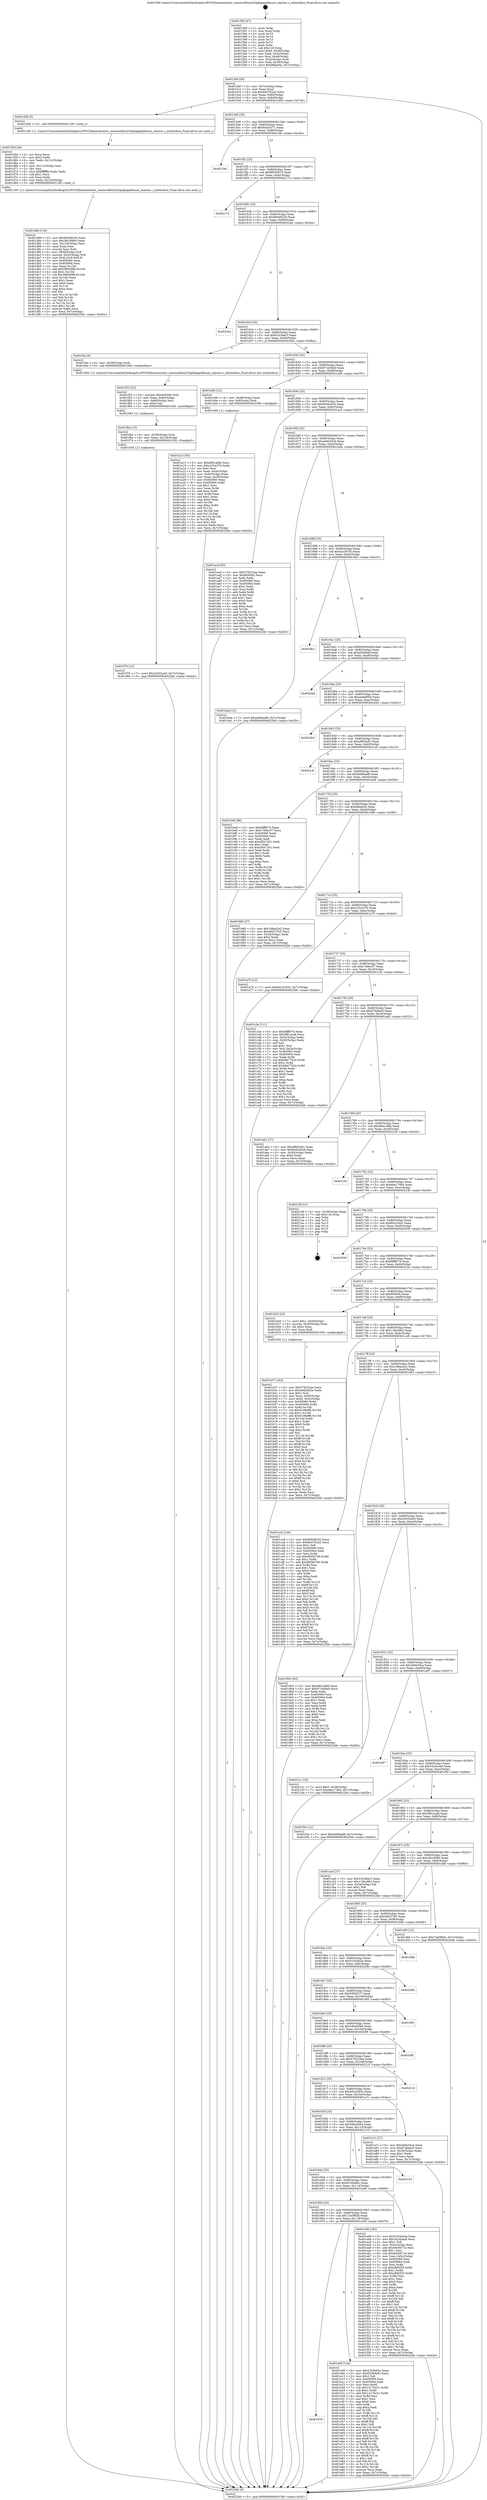 digraph "0x401590" {
  label = "0x401590 (/mnt/c/Users/mathe/Desktop/tcc/POCII/binaries/extr_reactosdllwin32iphlpapiifenum_reactos.c_isInterface_Final-ollvm.out::main(0))"
  labelloc = "t"
  node[shape=record]

  Entry [label="",width=0.3,height=0.3,shape=circle,fillcolor=black,style=filled]
  "0x4015bf" [label="{
     0x4015bf [26]\l
     | [instrs]\l
     &nbsp;&nbsp;0x4015bf \<+3\>: mov -0x7c(%rbp),%eax\l
     &nbsp;&nbsp;0x4015c2 \<+2\>: mov %eax,%ecx\l
     &nbsp;&nbsp;0x4015c4 \<+6\>: sub $0x844762a2,%ecx\l
     &nbsp;&nbsp;0x4015ca \<+3\>: mov %eax,-0x80(%rbp)\l
     &nbsp;&nbsp;0x4015cd \<+6\>: mov %ecx,-0x84(%rbp)\l
     &nbsp;&nbsp;0x4015d3 \<+6\>: je 0000000000401d58 \<main+0x7c8\>\l
  }"]
  "0x401d58" [label="{
     0x401d58 [5]\l
     | [instrs]\l
     &nbsp;&nbsp;0x401d58 \<+5\>: call 0000000000401160 \<next_i\>\l
     | [calls]\l
     &nbsp;&nbsp;0x401160 \{1\} (/mnt/c/Users/mathe/Desktop/tcc/POCII/binaries/extr_reactosdllwin32iphlpapiifenum_reactos.c_isInterface_Final-ollvm.out::next_i)\l
  }"]
  "0x4015d9" [label="{
     0x4015d9 [25]\l
     | [instrs]\l
     &nbsp;&nbsp;0x4015d9 \<+5\>: jmp 00000000004015de \<main+0x4e\>\l
     &nbsp;&nbsp;0x4015de \<+3\>: mov -0x80(%rbp),%eax\l
     &nbsp;&nbsp;0x4015e1 \<+5\>: sub $0x84a53c71,%eax\l
     &nbsp;&nbsp;0x4015e6 \<+6\>: mov %eax,-0x88(%rbp)\l
     &nbsp;&nbsp;0x4015ec \<+6\>: je 00000000004021bb \<main+0xc2b\>\l
  }"]
  Exit [label="",width=0.3,height=0.3,shape=circle,fillcolor=black,style=filled,peripheries=2]
  "0x4021bb" [label="{
     0x4021bb\l
  }", style=dashed]
  "0x4015f2" [label="{
     0x4015f2 [25]\l
     | [instrs]\l
     &nbsp;&nbsp;0x4015f2 \<+5\>: jmp 00000000004015f7 \<main+0x67\>\l
     &nbsp;&nbsp;0x4015f7 \<+3\>: mov -0x80(%rbp),%eax\l
     &nbsp;&nbsp;0x4015fa \<+5\>: sub $0x8f535915,%eax\l
     &nbsp;&nbsp;0x4015ff \<+6\>: mov %eax,-0x8c(%rbp)\l
     &nbsp;&nbsp;0x401605 \<+6\>: je 0000000000402174 \<main+0xbe4\>\l
  }"]
  "0x401f79" [label="{
     0x401f79 [12]\l
     | [instrs]\l
     &nbsp;&nbsp;0x401f79 \<+7\>: movl $0x22025a45,-0x7c(%rbp)\l
     &nbsp;&nbsp;0x401f80 \<+5\>: jmp 00000000004022bb \<main+0xd2b\>\l
  }"]
  "0x402174" [label="{
     0x402174\l
  }", style=dashed]
  "0x40160b" [label="{
     0x40160b [25]\l
     | [instrs]\l
     &nbsp;&nbsp;0x40160b \<+5\>: jmp 0000000000401610 \<main+0x80\>\l
     &nbsp;&nbsp;0x401610 \<+3\>: mov -0x80(%rbp),%eax\l
     &nbsp;&nbsp;0x401613 \<+5\>: sub $0x900d9320,%eax\l
     &nbsp;&nbsp;0x401618 \<+6\>: mov %eax,-0x90(%rbp)\l
     &nbsp;&nbsp;0x40161e \<+6\>: je 000000000040224a \<main+0xcba\>\l
  }"]
  "0x401f6a" [label="{
     0x401f6a [15]\l
     | [instrs]\l
     &nbsp;&nbsp;0x401f6a \<+4\>: mov -0x58(%rbp),%rdi\l
     &nbsp;&nbsp;0x401f6e \<+6\>: mov %eax,-0x124(%rbp)\l
     &nbsp;&nbsp;0x401f74 \<+5\>: call 0000000000401030 \<free@plt\>\l
     | [calls]\l
     &nbsp;&nbsp;0x401030 \{1\} (unknown)\l
  }"]
  "0x40224a" [label="{
     0x40224a\l
  }", style=dashed]
  "0x401624" [label="{
     0x401624 [25]\l
     | [instrs]\l
     &nbsp;&nbsp;0x401624 \<+5\>: jmp 0000000000401629 \<main+0x99\>\l
     &nbsp;&nbsp;0x401629 \<+3\>: mov -0x80(%rbp),%eax\l
     &nbsp;&nbsp;0x40162c \<+5\>: sub $0x91b38ac3,%eax\l
     &nbsp;&nbsp;0x401631 \<+6\>: mov %eax,-0x94(%rbp)\l
     &nbsp;&nbsp;0x401637 \<+6\>: je 0000000000401f4a \<main+0x9ba\>\l
  }"]
  "0x401f53" [label="{
     0x401f53 [23]\l
     | [instrs]\l
     &nbsp;&nbsp;0x401f53 \<+10\>: movabs $0x4030d6,%rdi\l
     &nbsp;&nbsp;0x401f5d \<+3\>: mov %eax,-0x60(%rbp)\l
     &nbsp;&nbsp;0x401f60 \<+3\>: mov -0x60(%rbp),%esi\l
     &nbsp;&nbsp;0x401f63 \<+2\>: mov $0x0,%al\l
     &nbsp;&nbsp;0x401f65 \<+5\>: call 0000000000401040 \<printf@plt\>\l
     | [calls]\l
     &nbsp;&nbsp;0x401040 \{1\} (unknown)\l
  }"]
  "0x401f4a" [label="{
     0x401f4a [9]\l
     | [instrs]\l
     &nbsp;&nbsp;0x401f4a \<+4\>: mov -0x58(%rbp),%rdi\l
     &nbsp;&nbsp;0x401f4e \<+5\>: call 0000000000401560 \<isInterface\>\l
     | [calls]\l
     &nbsp;&nbsp;0x401560 \{1\} (/mnt/c/Users/mathe/Desktop/tcc/POCII/binaries/extr_reactosdllwin32iphlpapiifenum_reactos.c_isInterface_Final-ollvm.out::isInterface)\l
  }"]
  "0x40163d" [label="{
     0x40163d [25]\l
     | [instrs]\l
     &nbsp;&nbsp;0x40163d \<+5\>: jmp 0000000000401642 \<main+0xb2\>\l
     &nbsp;&nbsp;0x401642 \<+3\>: mov -0x80(%rbp),%eax\l
     &nbsp;&nbsp;0x401645 \<+5\>: sub $0x971b09a0,%eax\l
     &nbsp;&nbsp;0x40164a \<+6\>: mov %eax,-0x98(%rbp)\l
     &nbsp;&nbsp;0x401650 \<+6\>: je 0000000000401a06 \<main+0x476\>\l
  }"]
  "0x401976" [label="{
     0x401976\l
  }", style=dashed]
  "0x401a06" [label="{
     0x401a06 [13]\l
     | [instrs]\l
     &nbsp;&nbsp;0x401a06 \<+4\>: mov -0x48(%rbp),%rax\l
     &nbsp;&nbsp;0x401a0a \<+4\>: mov 0x8(%rax),%rdi\l
     &nbsp;&nbsp;0x401a0e \<+5\>: call 0000000000401060 \<atoi@plt\>\l
     | [calls]\l
     &nbsp;&nbsp;0x401060 \{1\} (unknown)\l
  }"]
  "0x401656" [label="{
     0x401656 [25]\l
     | [instrs]\l
     &nbsp;&nbsp;0x401656 \<+5\>: jmp 000000000040165b \<main+0xcb\>\l
     &nbsp;&nbsp;0x40165b \<+3\>: mov -0x80(%rbp),%eax\l
     &nbsp;&nbsp;0x40165e \<+5\>: sub $0x9e50e426,%eax\l
     &nbsp;&nbsp;0x401663 \<+6\>: mov %eax,-0x9c(%rbp)\l
     &nbsp;&nbsp;0x401669 \<+6\>: je 0000000000401acd \<main+0x53d\>\l
  }"]
  "0x401e09" [label="{
     0x401e09 [144]\l
     | [instrs]\l
     &nbsp;&nbsp;0x401e09 \<+5\>: mov $0x5103eb3a,%eax\l
     &nbsp;&nbsp;0x401e0e \<+5\>: mov $0x63364b6c,%ecx\l
     &nbsp;&nbsp;0x401e13 \<+2\>: mov $0x1,%dl\l
     &nbsp;&nbsp;0x401e15 \<+7\>: mov 0x405060,%esi\l
     &nbsp;&nbsp;0x401e1c \<+7\>: mov 0x405064,%edi\l
     &nbsp;&nbsp;0x401e23 \<+3\>: mov %esi,%r8d\l
     &nbsp;&nbsp;0x401e26 \<+7\>: sub $0x1217bc51,%r8d\l
     &nbsp;&nbsp;0x401e2d \<+4\>: sub $0x1,%r8d\l
     &nbsp;&nbsp;0x401e31 \<+7\>: add $0x1217bc51,%r8d\l
     &nbsp;&nbsp;0x401e38 \<+4\>: imul %r8d,%esi\l
     &nbsp;&nbsp;0x401e3c \<+3\>: and $0x1,%esi\l
     &nbsp;&nbsp;0x401e3f \<+3\>: cmp $0x0,%esi\l
     &nbsp;&nbsp;0x401e42 \<+4\>: sete %r9b\l
     &nbsp;&nbsp;0x401e46 \<+3\>: cmp $0xa,%edi\l
     &nbsp;&nbsp;0x401e49 \<+4\>: setl %r10b\l
     &nbsp;&nbsp;0x401e4d \<+3\>: mov %r9b,%r11b\l
     &nbsp;&nbsp;0x401e50 \<+4\>: xor $0xff,%r11b\l
     &nbsp;&nbsp;0x401e54 \<+3\>: mov %r10b,%bl\l
     &nbsp;&nbsp;0x401e57 \<+3\>: xor $0xff,%bl\l
     &nbsp;&nbsp;0x401e5a \<+3\>: xor $0x1,%dl\l
     &nbsp;&nbsp;0x401e5d \<+3\>: mov %r11b,%r14b\l
     &nbsp;&nbsp;0x401e60 \<+4\>: and $0xff,%r14b\l
     &nbsp;&nbsp;0x401e64 \<+3\>: and %dl,%r9b\l
     &nbsp;&nbsp;0x401e67 \<+3\>: mov %bl,%r15b\l
     &nbsp;&nbsp;0x401e6a \<+4\>: and $0xff,%r15b\l
     &nbsp;&nbsp;0x401e6e \<+3\>: and %dl,%r10b\l
     &nbsp;&nbsp;0x401e71 \<+3\>: or %r9b,%r14b\l
     &nbsp;&nbsp;0x401e74 \<+3\>: or %r10b,%r15b\l
     &nbsp;&nbsp;0x401e77 \<+3\>: xor %r15b,%r14b\l
     &nbsp;&nbsp;0x401e7a \<+3\>: or %bl,%r11b\l
     &nbsp;&nbsp;0x401e7d \<+4\>: xor $0xff,%r11b\l
     &nbsp;&nbsp;0x401e81 \<+3\>: or $0x1,%dl\l
     &nbsp;&nbsp;0x401e84 \<+3\>: and %dl,%r11b\l
     &nbsp;&nbsp;0x401e87 \<+3\>: or %r11b,%r14b\l
     &nbsp;&nbsp;0x401e8a \<+4\>: test $0x1,%r14b\l
     &nbsp;&nbsp;0x401e8e \<+3\>: cmovne %ecx,%eax\l
     &nbsp;&nbsp;0x401e91 \<+3\>: mov %eax,-0x7c(%rbp)\l
     &nbsp;&nbsp;0x401e94 \<+5\>: jmp 00000000004022bb \<main+0xd2b\>\l
  }"]
  "0x401acd" [label="{
     0x401acd [83]\l
     | [instrs]\l
     &nbsp;&nbsp;0x401acd \<+5\>: mov $0x579223ae,%eax\l
     &nbsp;&nbsp;0x401ad2 \<+5\>: mov $0xf6563fc,%ecx\l
     &nbsp;&nbsp;0x401ad7 \<+2\>: xor %edx,%edx\l
     &nbsp;&nbsp;0x401ad9 \<+7\>: mov 0x405060,%esi\l
     &nbsp;&nbsp;0x401ae0 \<+7\>: mov 0x405064,%edi\l
     &nbsp;&nbsp;0x401ae7 \<+3\>: sub $0x1,%edx\l
     &nbsp;&nbsp;0x401aea \<+3\>: mov %esi,%r8d\l
     &nbsp;&nbsp;0x401aed \<+3\>: add %edx,%r8d\l
     &nbsp;&nbsp;0x401af0 \<+4\>: imul %r8d,%esi\l
     &nbsp;&nbsp;0x401af4 \<+3\>: and $0x1,%esi\l
     &nbsp;&nbsp;0x401af7 \<+3\>: cmp $0x0,%esi\l
     &nbsp;&nbsp;0x401afa \<+4\>: sete %r9b\l
     &nbsp;&nbsp;0x401afe \<+3\>: cmp $0xa,%edi\l
     &nbsp;&nbsp;0x401b01 \<+4\>: setl %r10b\l
     &nbsp;&nbsp;0x401b05 \<+3\>: mov %r9b,%r11b\l
     &nbsp;&nbsp;0x401b08 \<+3\>: and %r10b,%r11b\l
     &nbsp;&nbsp;0x401b0b \<+3\>: xor %r10b,%r9b\l
     &nbsp;&nbsp;0x401b0e \<+3\>: or %r9b,%r11b\l
     &nbsp;&nbsp;0x401b11 \<+4\>: test $0x1,%r11b\l
     &nbsp;&nbsp;0x401b15 \<+3\>: cmovne %ecx,%eax\l
     &nbsp;&nbsp;0x401b18 \<+3\>: mov %eax,-0x7c(%rbp)\l
     &nbsp;&nbsp;0x401b1b \<+5\>: jmp 00000000004022bb \<main+0xd2b\>\l
  }"]
  "0x40166f" [label="{
     0x40166f [25]\l
     | [instrs]\l
     &nbsp;&nbsp;0x40166f \<+5\>: jmp 0000000000401674 \<main+0xe4\>\l
     &nbsp;&nbsp;0x401674 \<+3\>: mov -0x80(%rbp),%eax\l
     &nbsp;&nbsp;0x401677 \<+5\>: sub $0xa0d2d43e,%eax\l
     &nbsp;&nbsp;0x40167c \<+6\>: mov %eax,-0xa0(%rbp)\l
     &nbsp;&nbsp;0x401682 \<+6\>: je 0000000000401bda \<main+0x64a\>\l
  }"]
  "0x40195d" [label="{
     0x40195d [25]\l
     | [instrs]\l
     &nbsp;&nbsp;0x40195d \<+5\>: jmp 0000000000401962 \<main+0x3d2\>\l
     &nbsp;&nbsp;0x401962 \<+3\>: mov -0x80(%rbp),%eax\l
     &nbsp;&nbsp;0x401965 \<+5\>: sub $0x72e0f82b,%eax\l
     &nbsp;&nbsp;0x40196a \<+6\>: mov %eax,-0x118(%rbp)\l
     &nbsp;&nbsp;0x401970 \<+6\>: je 0000000000401e09 \<main+0x879\>\l
  }"]
  "0x401bda" [label="{
     0x401bda [12]\l
     | [instrs]\l
     &nbsp;&nbsp;0x401bda \<+7\>: movl $0xb498aaf8,-0x7c(%rbp)\l
     &nbsp;&nbsp;0x401be1 \<+5\>: jmp 00000000004022bb \<main+0xd2b\>\l
  }"]
  "0x401688" [label="{
     0x401688 [25]\l
     | [instrs]\l
     &nbsp;&nbsp;0x401688 \<+5\>: jmp 000000000040168d \<main+0xfd\>\l
     &nbsp;&nbsp;0x40168d \<+3\>: mov -0x80(%rbp),%eax\l
     &nbsp;&nbsp;0x401690 \<+5\>: sub $0xa2c301f5,%eax\l
     &nbsp;&nbsp;0x401695 \<+6\>: mov %eax,-0xa4(%rbp)\l
     &nbsp;&nbsp;0x40169b \<+6\>: je 0000000000401fb3 \<main+0xa23\>\l
  }"]
  "0x401e99" [label="{
     0x401e99 [165]\l
     | [instrs]\l
     &nbsp;&nbsp;0x401e99 \<+5\>: mov $0x5103eb3a,%eax\l
     &nbsp;&nbsp;0x401e9e \<+5\>: mov $0x342dcea9,%ecx\l
     &nbsp;&nbsp;0x401ea3 \<+2\>: mov $0x1,%dl\l
     &nbsp;&nbsp;0x401ea5 \<+3\>: mov -0x5c(%rbp),%esi\l
     &nbsp;&nbsp;0x401ea8 \<+6\>: add $0x49c8471d,%esi\l
     &nbsp;&nbsp;0x401eae \<+3\>: add $0x1,%esi\l
     &nbsp;&nbsp;0x401eb1 \<+6\>: sub $0x49c8471d,%esi\l
     &nbsp;&nbsp;0x401eb7 \<+3\>: mov %esi,-0x5c(%rbp)\l
     &nbsp;&nbsp;0x401eba \<+7\>: mov 0x405060,%esi\l
     &nbsp;&nbsp;0x401ec1 \<+7\>: mov 0x405064,%edi\l
     &nbsp;&nbsp;0x401ec8 \<+3\>: mov %esi,%r8d\l
     &nbsp;&nbsp;0x401ecb \<+7\>: sub $0xcfbf2f25,%r8d\l
     &nbsp;&nbsp;0x401ed2 \<+4\>: sub $0x1,%r8d\l
     &nbsp;&nbsp;0x401ed6 \<+7\>: add $0xcfbf2f25,%r8d\l
     &nbsp;&nbsp;0x401edd \<+4\>: imul %r8d,%esi\l
     &nbsp;&nbsp;0x401ee1 \<+3\>: and $0x1,%esi\l
     &nbsp;&nbsp;0x401ee4 \<+3\>: cmp $0x0,%esi\l
     &nbsp;&nbsp;0x401ee7 \<+4\>: sete %r9b\l
     &nbsp;&nbsp;0x401eeb \<+3\>: cmp $0xa,%edi\l
     &nbsp;&nbsp;0x401eee \<+4\>: setl %r10b\l
     &nbsp;&nbsp;0x401ef2 \<+3\>: mov %r9b,%r11b\l
     &nbsp;&nbsp;0x401ef5 \<+4\>: xor $0xff,%r11b\l
     &nbsp;&nbsp;0x401ef9 \<+3\>: mov %r10b,%bl\l
     &nbsp;&nbsp;0x401efc \<+3\>: xor $0xff,%bl\l
     &nbsp;&nbsp;0x401eff \<+3\>: xor $0x1,%dl\l
     &nbsp;&nbsp;0x401f02 \<+3\>: mov %r11b,%r14b\l
     &nbsp;&nbsp;0x401f05 \<+4\>: and $0xff,%r14b\l
     &nbsp;&nbsp;0x401f09 \<+3\>: and %dl,%r9b\l
     &nbsp;&nbsp;0x401f0c \<+3\>: mov %bl,%r15b\l
     &nbsp;&nbsp;0x401f0f \<+4\>: and $0xff,%r15b\l
     &nbsp;&nbsp;0x401f13 \<+3\>: and %dl,%r10b\l
     &nbsp;&nbsp;0x401f16 \<+3\>: or %r9b,%r14b\l
     &nbsp;&nbsp;0x401f19 \<+3\>: or %r10b,%r15b\l
     &nbsp;&nbsp;0x401f1c \<+3\>: xor %r15b,%r14b\l
     &nbsp;&nbsp;0x401f1f \<+3\>: or %bl,%r11b\l
     &nbsp;&nbsp;0x401f22 \<+4\>: xor $0xff,%r11b\l
     &nbsp;&nbsp;0x401f26 \<+3\>: or $0x1,%dl\l
     &nbsp;&nbsp;0x401f29 \<+3\>: and %dl,%r11b\l
     &nbsp;&nbsp;0x401f2c \<+3\>: or %r11b,%r14b\l
     &nbsp;&nbsp;0x401f2f \<+4\>: test $0x1,%r14b\l
     &nbsp;&nbsp;0x401f33 \<+3\>: cmovne %ecx,%eax\l
     &nbsp;&nbsp;0x401f36 \<+3\>: mov %eax,-0x7c(%rbp)\l
     &nbsp;&nbsp;0x401f39 \<+5\>: jmp 00000000004022bb \<main+0xd2b\>\l
  }"]
  "0x401fb3" [label="{
     0x401fb3\l
  }", style=dashed]
  "0x4016a1" [label="{
     0x4016a1 [25]\l
     | [instrs]\l
     &nbsp;&nbsp;0x4016a1 \<+5\>: jmp 00000000004016a6 \<main+0x116\>\l
     &nbsp;&nbsp;0x4016a6 \<+3\>: mov -0x80(%rbp),%eax\l
     &nbsp;&nbsp;0x4016a9 \<+5\>: sub $0xa545faaf,%eax\l
     &nbsp;&nbsp;0x4016ae \<+6\>: mov %eax,-0xa8(%rbp)\l
     &nbsp;&nbsp;0x4016b4 \<+6\>: je 00000000004020dd \<main+0xb4d\>\l
  }"]
  "0x401944" [label="{
     0x401944 [25]\l
     | [instrs]\l
     &nbsp;&nbsp;0x401944 \<+5\>: jmp 0000000000401949 \<main+0x3b9\>\l
     &nbsp;&nbsp;0x401949 \<+3\>: mov -0x80(%rbp),%eax\l
     &nbsp;&nbsp;0x40194c \<+5\>: sub $0x63364b6c,%eax\l
     &nbsp;&nbsp;0x401951 \<+6\>: mov %eax,-0x114(%rbp)\l
     &nbsp;&nbsp;0x401957 \<+6\>: je 0000000000401e99 \<main+0x909\>\l
  }"]
  "0x4020dd" [label="{
     0x4020dd\l
  }", style=dashed]
  "0x4016ba" [label="{
     0x4016ba [25]\l
     | [instrs]\l
     &nbsp;&nbsp;0x4016ba \<+5\>: jmp 00000000004016bf \<main+0x12f\>\l
     &nbsp;&nbsp;0x4016bf \<+3\>: mov -0x80(%rbp),%eax\l
     &nbsp;&nbsp;0x4016c2 \<+5\>: sub $0xaedef00d,%eax\l
     &nbsp;&nbsp;0x4016c7 \<+6\>: mov %eax,-0xac(%rbp)\l
     &nbsp;&nbsp;0x4016cd \<+6\>: je 00000000004022b4 \<main+0xd24\>\l
  }"]
  "0x402155" [label="{
     0x402155\l
  }", style=dashed]
  "0x4022b4" [label="{
     0x4022b4\l
  }", style=dashed]
  "0x4016d3" [label="{
     0x4016d3 [25]\l
     | [instrs]\l
     &nbsp;&nbsp;0x4016d3 \<+5\>: jmp 00000000004016d8 \<main+0x148\>\l
     &nbsp;&nbsp;0x4016d8 \<+3\>: mov -0x80(%rbp),%eax\l
     &nbsp;&nbsp;0x4016db \<+5\>: sub $0xaf893a81,%eax\l
     &nbsp;&nbsp;0x4016e0 \<+6\>: mov %eax,-0xb0(%rbp)\l
     &nbsp;&nbsp;0x4016e6 \<+6\>: je 00000000004021af \<main+0xc1f\>\l
  }"]
  "0x401d89" [label="{
     0x401d89 [116]\l
     | [instrs]\l
     &nbsp;&nbsp;0x401d89 \<+5\>: mov $0x900d9320,%ecx\l
     &nbsp;&nbsp;0x401d8e \<+5\>: mov $0x3fe18884,%edx\l
     &nbsp;&nbsp;0x401d93 \<+6\>: mov -0x120(%rbp),%esi\l
     &nbsp;&nbsp;0x401d99 \<+3\>: imul %eax,%esi\l
     &nbsp;&nbsp;0x401d9c \<+3\>: movslq %esi,%rdi\l
     &nbsp;&nbsp;0x401d9f \<+4\>: mov -0x58(%rbp),%r8\l
     &nbsp;&nbsp;0x401da3 \<+4\>: movslq -0x5c(%rbp),%r9\l
     &nbsp;&nbsp;0x401da7 \<+4\>: mov %rdi,(%r8,%r9,8)\l
     &nbsp;&nbsp;0x401dab \<+7\>: mov 0x405060,%eax\l
     &nbsp;&nbsp;0x401db2 \<+7\>: mov 0x405064,%esi\l
     &nbsp;&nbsp;0x401db9 \<+3\>: mov %eax,%r10d\l
     &nbsp;&nbsp;0x401dbc \<+7\>: add $0x5f9059f8,%r10d\l
     &nbsp;&nbsp;0x401dc3 \<+4\>: sub $0x1,%r10d\l
     &nbsp;&nbsp;0x401dc7 \<+7\>: sub $0x5f9059f8,%r10d\l
     &nbsp;&nbsp;0x401dce \<+4\>: imul %r10d,%eax\l
     &nbsp;&nbsp;0x401dd2 \<+3\>: and $0x1,%eax\l
     &nbsp;&nbsp;0x401dd5 \<+3\>: cmp $0x0,%eax\l
     &nbsp;&nbsp;0x401dd8 \<+4\>: sete %r11b\l
     &nbsp;&nbsp;0x401ddc \<+3\>: cmp $0xa,%esi\l
     &nbsp;&nbsp;0x401ddf \<+3\>: setl %bl\l
     &nbsp;&nbsp;0x401de2 \<+3\>: mov %r11b,%r14b\l
     &nbsp;&nbsp;0x401de5 \<+3\>: and %bl,%r14b\l
     &nbsp;&nbsp;0x401de8 \<+3\>: xor %bl,%r11b\l
     &nbsp;&nbsp;0x401deb \<+3\>: or %r11b,%r14b\l
     &nbsp;&nbsp;0x401dee \<+4\>: test $0x1,%r14b\l
     &nbsp;&nbsp;0x401df2 \<+3\>: cmovne %edx,%ecx\l
     &nbsp;&nbsp;0x401df5 \<+3\>: mov %ecx,-0x7c(%rbp)\l
     &nbsp;&nbsp;0x401df8 \<+5\>: jmp 00000000004022bb \<main+0xd2b\>\l
  }"]
  "0x4021af" [label="{
     0x4021af\l
  }", style=dashed]
  "0x4016ec" [label="{
     0x4016ec [25]\l
     | [instrs]\l
     &nbsp;&nbsp;0x4016ec \<+5\>: jmp 00000000004016f1 \<main+0x161\>\l
     &nbsp;&nbsp;0x4016f1 \<+3\>: mov -0x80(%rbp),%eax\l
     &nbsp;&nbsp;0x4016f4 \<+5\>: sub $0xb498aaf8,%eax\l
     &nbsp;&nbsp;0x4016f9 \<+6\>: mov %eax,-0xb4(%rbp)\l
     &nbsp;&nbsp;0x4016ff \<+6\>: je 0000000000401be6 \<main+0x656\>\l
  }"]
  "0x401d5d" [label="{
     0x401d5d [44]\l
     | [instrs]\l
     &nbsp;&nbsp;0x401d5d \<+2\>: xor %ecx,%ecx\l
     &nbsp;&nbsp;0x401d5f \<+5\>: mov $0x2,%edx\l
     &nbsp;&nbsp;0x401d64 \<+6\>: mov %edx,-0x11c(%rbp)\l
     &nbsp;&nbsp;0x401d6a \<+1\>: cltd\l
     &nbsp;&nbsp;0x401d6b \<+6\>: mov -0x11c(%rbp),%esi\l
     &nbsp;&nbsp;0x401d71 \<+2\>: idiv %esi\l
     &nbsp;&nbsp;0x401d73 \<+6\>: imul $0xfffffffe,%edx,%edx\l
     &nbsp;&nbsp;0x401d79 \<+3\>: sub $0x1,%ecx\l
     &nbsp;&nbsp;0x401d7c \<+2\>: sub %ecx,%edx\l
     &nbsp;&nbsp;0x401d7e \<+6\>: mov %edx,-0x120(%rbp)\l
     &nbsp;&nbsp;0x401d84 \<+5\>: call 0000000000401160 \<next_i\>\l
     | [calls]\l
     &nbsp;&nbsp;0x401160 \{1\} (/mnt/c/Users/mathe/Desktop/tcc/POCII/binaries/extr_reactosdllwin32iphlpapiifenum_reactos.c_isInterface_Final-ollvm.out::next_i)\l
  }"]
  "0x401be6" [label="{
     0x401be6 [88]\l
     | [instrs]\l
     &nbsp;&nbsp;0x401be6 \<+5\>: mov $0xfdfff074,%eax\l
     &nbsp;&nbsp;0x401beb \<+5\>: mov $0xc7e9ec07,%ecx\l
     &nbsp;&nbsp;0x401bf0 \<+7\>: mov 0x405060,%edx\l
     &nbsp;&nbsp;0x401bf7 \<+7\>: mov 0x405064,%esi\l
     &nbsp;&nbsp;0x401bfe \<+2\>: mov %edx,%edi\l
     &nbsp;&nbsp;0x401c00 \<+6\>: add $0xef5e7201,%edi\l
     &nbsp;&nbsp;0x401c06 \<+3\>: sub $0x1,%edi\l
     &nbsp;&nbsp;0x401c09 \<+6\>: sub $0xef5e7201,%edi\l
     &nbsp;&nbsp;0x401c0f \<+3\>: imul %edi,%edx\l
     &nbsp;&nbsp;0x401c12 \<+3\>: and $0x1,%edx\l
     &nbsp;&nbsp;0x401c15 \<+3\>: cmp $0x0,%edx\l
     &nbsp;&nbsp;0x401c18 \<+4\>: sete %r8b\l
     &nbsp;&nbsp;0x401c1c \<+3\>: cmp $0xa,%esi\l
     &nbsp;&nbsp;0x401c1f \<+4\>: setl %r9b\l
     &nbsp;&nbsp;0x401c23 \<+3\>: mov %r8b,%r10b\l
     &nbsp;&nbsp;0x401c26 \<+3\>: and %r9b,%r10b\l
     &nbsp;&nbsp;0x401c29 \<+3\>: xor %r9b,%r8b\l
     &nbsp;&nbsp;0x401c2c \<+3\>: or %r8b,%r10b\l
     &nbsp;&nbsp;0x401c2f \<+4\>: test $0x1,%r10b\l
     &nbsp;&nbsp;0x401c33 \<+3\>: cmovne %ecx,%eax\l
     &nbsp;&nbsp;0x401c36 \<+3\>: mov %eax,-0x7c(%rbp)\l
     &nbsp;&nbsp;0x401c39 \<+5\>: jmp 00000000004022bb \<main+0xd2b\>\l
  }"]
  "0x401705" [label="{
     0x401705 [25]\l
     | [instrs]\l
     &nbsp;&nbsp;0x401705 \<+5\>: jmp 000000000040170a \<main+0x17a\>\l
     &nbsp;&nbsp;0x40170a \<+3\>: mov -0x80(%rbp),%eax\l
     &nbsp;&nbsp;0x40170d \<+5\>: sub $0xbffaa04c,%eax\l
     &nbsp;&nbsp;0x401712 \<+6\>: mov %eax,-0xb8(%rbp)\l
     &nbsp;&nbsp;0x401718 \<+6\>: je 0000000000401980 \<main+0x3f0\>\l
  }"]
  "0x401b37" [label="{
     0x401b37 [163]\l
     | [instrs]\l
     &nbsp;&nbsp;0x401b37 \<+5\>: mov $0x579223ae,%ecx\l
     &nbsp;&nbsp;0x401b3c \<+5\>: mov $0xa0d2d43e,%edx\l
     &nbsp;&nbsp;0x401b41 \<+3\>: mov $0x1,%sil\l
     &nbsp;&nbsp;0x401b44 \<+4\>: mov %rax,-0x58(%rbp)\l
     &nbsp;&nbsp;0x401b48 \<+7\>: movl $0x0,-0x5c(%rbp)\l
     &nbsp;&nbsp;0x401b4f \<+8\>: mov 0x405060,%r8d\l
     &nbsp;&nbsp;0x401b57 \<+8\>: mov 0x405064,%r9d\l
     &nbsp;&nbsp;0x401b5f \<+3\>: mov %r8d,%r10d\l
     &nbsp;&nbsp;0x401b62 \<+7\>: sub $0x6108eff6,%r10d\l
     &nbsp;&nbsp;0x401b69 \<+4\>: sub $0x1,%r10d\l
     &nbsp;&nbsp;0x401b6d \<+7\>: add $0x6108eff6,%r10d\l
     &nbsp;&nbsp;0x401b74 \<+4\>: imul %r10d,%r8d\l
     &nbsp;&nbsp;0x401b78 \<+4\>: and $0x1,%r8d\l
     &nbsp;&nbsp;0x401b7c \<+4\>: cmp $0x0,%r8d\l
     &nbsp;&nbsp;0x401b80 \<+4\>: sete %r11b\l
     &nbsp;&nbsp;0x401b84 \<+4\>: cmp $0xa,%r9d\l
     &nbsp;&nbsp;0x401b88 \<+3\>: setl %bl\l
     &nbsp;&nbsp;0x401b8b \<+3\>: mov %r11b,%r14b\l
     &nbsp;&nbsp;0x401b8e \<+4\>: xor $0xff,%r14b\l
     &nbsp;&nbsp;0x401b92 \<+3\>: mov %bl,%r15b\l
     &nbsp;&nbsp;0x401b95 \<+4\>: xor $0xff,%r15b\l
     &nbsp;&nbsp;0x401b99 \<+4\>: xor $0x0,%sil\l
     &nbsp;&nbsp;0x401b9d \<+3\>: mov %r14b,%r12b\l
     &nbsp;&nbsp;0x401ba0 \<+4\>: and $0x0,%r12b\l
     &nbsp;&nbsp;0x401ba4 \<+3\>: and %sil,%r11b\l
     &nbsp;&nbsp;0x401ba7 \<+3\>: mov %r15b,%r13b\l
     &nbsp;&nbsp;0x401baa \<+4\>: and $0x0,%r13b\l
     &nbsp;&nbsp;0x401bae \<+3\>: and %sil,%bl\l
     &nbsp;&nbsp;0x401bb1 \<+3\>: or %r11b,%r12b\l
     &nbsp;&nbsp;0x401bb4 \<+3\>: or %bl,%r13b\l
     &nbsp;&nbsp;0x401bb7 \<+3\>: xor %r13b,%r12b\l
     &nbsp;&nbsp;0x401bba \<+3\>: or %r15b,%r14b\l
     &nbsp;&nbsp;0x401bbd \<+4\>: xor $0xff,%r14b\l
     &nbsp;&nbsp;0x401bc1 \<+4\>: or $0x0,%sil\l
     &nbsp;&nbsp;0x401bc5 \<+3\>: and %sil,%r14b\l
     &nbsp;&nbsp;0x401bc8 \<+3\>: or %r14b,%r12b\l
     &nbsp;&nbsp;0x401bcb \<+4\>: test $0x1,%r12b\l
     &nbsp;&nbsp;0x401bcf \<+3\>: cmovne %edx,%ecx\l
     &nbsp;&nbsp;0x401bd2 \<+3\>: mov %ecx,-0x7c(%rbp)\l
     &nbsp;&nbsp;0x401bd5 \<+5\>: jmp 00000000004022bb \<main+0xd2b\>\l
  }"]
  "0x401980" [label="{
     0x401980 [27]\l
     | [instrs]\l
     &nbsp;&nbsp;0x401980 \<+5\>: mov $0x198ae2e2,%eax\l
     &nbsp;&nbsp;0x401985 \<+5\>: mov $0x46f237b5,%ecx\l
     &nbsp;&nbsp;0x40198a \<+3\>: mov -0x34(%rbp),%edx\l
     &nbsp;&nbsp;0x40198d \<+3\>: cmp $0x2,%edx\l
     &nbsp;&nbsp;0x401990 \<+3\>: cmovne %ecx,%eax\l
     &nbsp;&nbsp;0x401993 \<+3\>: mov %eax,-0x7c(%rbp)\l
     &nbsp;&nbsp;0x401996 \<+5\>: jmp 00000000004022bb \<main+0xd2b\>\l
  }"]
  "0x40171e" [label="{
     0x40171e [25]\l
     | [instrs]\l
     &nbsp;&nbsp;0x40171e \<+5\>: jmp 0000000000401723 \<main+0x193\>\l
     &nbsp;&nbsp;0x401723 \<+3\>: mov -0x80(%rbp),%eax\l
     &nbsp;&nbsp;0x401726 \<+5\>: sub $0xc23ce37b,%eax\l
     &nbsp;&nbsp;0x40172b \<+6\>: mov %eax,-0xbc(%rbp)\l
     &nbsp;&nbsp;0x401731 \<+6\>: je 0000000000401a70 \<main+0x4e0\>\l
  }"]
  "0x4022bb" [label="{
     0x4022bb [5]\l
     | [instrs]\l
     &nbsp;&nbsp;0x4022bb \<+5\>: jmp 00000000004015bf \<main+0x2f\>\l
  }"]
  "0x401590" [label="{
     0x401590 [47]\l
     | [instrs]\l
     &nbsp;&nbsp;0x401590 \<+1\>: push %rbp\l
     &nbsp;&nbsp;0x401591 \<+3\>: mov %rsp,%rbp\l
     &nbsp;&nbsp;0x401594 \<+2\>: push %r15\l
     &nbsp;&nbsp;0x401596 \<+2\>: push %r14\l
     &nbsp;&nbsp;0x401598 \<+2\>: push %r13\l
     &nbsp;&nbsp;0x40159a \<+2\>: push %r12\l
     &nbsp;&nbsp;0x40159c \<+1\>: push %rbx\l
     &nbsp;&nbsp;0x40159d \<+7\>: sub $0x118,%rsp\l
     &nbsp;&nbsp;0x4015a4 \<+7\>: movl $0x0,-0x38(%rbp)\l
     &nbsp;&nbsp;0x4015ab \<+3\>: mov %edi,-0x3c(%rbp)\l
     &nbsp;&nbsp;0x4015ae \<+4\>: mov %rsi,-0x48(%rbp)\l
     &nbsp;&nbsp;0x4015b2 \<+3\>: mov -0x3c(%rbp),%edi\l
     &nbsp;&nbsp;0x4015b5 \<+3\>: mov %edi,-0x34(%rbp)\l
     &nbsp;&nbsp;0x4015b8 \<+7\>: movl $0xbffaa04c,-0x7c(%rbp)\l
  }"]
  "0x40192b" [label="{
     0x40192b [25]\l
     | [instrs]\l
     &nbsp;&nbsp;0x40192b \<+5\>: jmp 0000000000401930 \<main+0x3a0\>\l
     &nbsp;&nbsp;0x401930 \<+3\>: mov -0x80(%rbp),%eax\l
     &nbsp;&nbsp;0x401933 \<+5\>: sub $0x5dbca504,%eax\l
     &nbsp;&nbsp;0x401938 \<+6\>: mov %eax,-0x110(%rbp)\l
     &nbsp;&nbsp;0x40193e \<+6\>: je 0000000000402155 \<main+0xbc5\>\l
  }"]
  "0x401a70" [label="{
     0x401a70 [12]\l
     | [instrs]\l
     &nbsp;&nbsp;0x401a70 \<+7\>: movl $0x5d1d1832,-0x7c(%rbp)\l
     &nbsp;&nbsp;0x401a77 \<+5\>: jmp 00000000004022bb \<main+0xd2b\>\l
  }"]
  "0x401737" [label="{
     0x401737 [25]\l
     | [instrs]\l
     &nbsp;&nbsp;0x401737 \<+5\>: jmp 000000000040173c \<main+0x1ac\>\l
     &nbsp;&nbsp;0x40173c \<+3\>: mov -0x80(%rbp),%eax\l
     &nbsp;&nbsp;0x40173f \<+5\>: sub $0xc7e9ec07,%eax\l
     &nbsp;&nbsp;0x401744 \<+6\>: mov %eax,-0xc0(%rbp)\l
     &nbsp;&nbsp;0x40174a \<+6\>: je 0000000000401c3e \<main+0x6ae\>\l
  }"]
  "0x401a7c" [label="{
     0x401a7c [27]\l
     | [instrs]\l
     &nbsp;&nbsp;0x401a7c \<+5\>: mov $0x2b6e34ca,%eax\l
     &nbsp;&nbsp;0x401a81 \<+5\>: mov $0xd74bfae5,%ecx\l
     &nbsp;&nbsp;0x401a86 \<+3\>: mov -0x30(%rbp),%edx\l
     &nbsp;&nbsp;0x401a89 \<+3\>: cmp $0x1,%edx\l
     &nbsp;&nbsp;0x401a8c \<+3\>: cmovl %ecx,%eax\l
     &nbsp;&nbsp;0x401a8f \<+3\>: mov %eax,-0x7c(%rbp)\l
     &nbsp;&nbsp;0x401a92 \<+5\>: jmp 00000000004022bb \<main+0xd2b\>\l
  }"]
  "0x401c3e" [label="{
     0x401c3e [111]\l
     | [instrs]\l
     &nbsp;&nbsp;0x401c3e \<+5\>: mov $0xfdfff074,%eax\l
     &nbsp;&nbsp;0x401c43 \<+5\>: mov $0x3f81aca8,%ecx\l
     &nbsp;&nbsp;0x401c48 \<+3\>: mov -0x5c(%rbp),%edx\l
     &nbsp;&nbsp;0x401c4b \<+3\>: cmp -0x50(%rbp),%edx\l
     &nbsp;&nbsp;0x401c4e \<+4\>: setl %sil\l
     &nbsp;&nbsp;0x401c52 \<+4\>: and $0x1,%sil\l
     &nbsp;&nbsp;0x401c56 \<+4\>: mov %sil,-0x2a(%rbp)\l
     &nbsp;&nbsp;0x401c5a \<+7\>: mov 0x405060,%edx\l
     &nbsp;&nbsp;0x401c61 \<+7\>: mov 0x405064,%edi\l
     &nbsp;&nbsp;0x401c68 \<+3\>: mov %edx,%r8d\l
     &nbsp;&nbsp;0x401c6b \<+7\>: sub $0x69a77b2e,%r8d\l
     &nbsp;&nbsp;0x401c72 \<+4\>: sub $0x1,%r8d\l
     &nbsp;&nbsp;0x401c76 \<+7\>: add $0x69a77b2e,%r8d\l
     &nbsp;&nbsp;0x401c7d \<+4\>: imul %r8d,%edx\l
     &nbsp;&nbsp;0x401c81 \<+3\>: and $0x1,%edx\l
     &nbsp;&nbsp;0x401c84 \<+3\>: cmp $0x0,%edx\l
     &nbsp;&nbsp;0x401c87 \<+4\>: sete %sil\l
     &nbsp;&nbsp;0x401c8b \<+3\>: cmp $0xa,%edi\l
     &nbsp;&nbsp;0x401c8e \<+4\>: setl %r9b\l
     &nbsp;&nbsp;0x401c92 \<+3\>: mov %sil,%r10b\l
     &nbsp;&nbsp;0x401c95 \<+3\>: and %r9b,%r10b\l
     &nbsp;&nbsp;0x401c98 \<+3\>: xor %r9b,%sil\l
     &nbsp;&nbsp;0x401c9b \<+3\>: or %sil,%r10b\l
     &nbsp;&nbsp;0x401c9e \<+4\>: test $0x1,%r10b\l
     &nbsp;&nbsp;0x401ca2 \<+3\>: cmovne %ecx,%eax\l
     &nbsp;&nbsp;0x401ca5 \<+3\>: mov %eax,-0x7c(%rbp)\l
     &nbsp;&nbsp;0x401ca8 \<+5\>: jmp 00000000004022bb \<main+0xd2b\>\l
  }"]
  "0x401750" [label="{
     0x401750 [25]\l
     | [instrs]\l
     &nbsp;&nbsp;0x401750 \<+5\>: jmp 0000000000401755 \<main+0x1c5\>\l
     &nbsp;&nbsp;0x401755 \<+3\>: mov -0x80(%rbp),%eax\l
     &nbsp;&nbsp;0x401758 \<+5\>: sub $0xd74bfae5,%eax\l
     &nbsp;&nbsp;0x40175d \<+6\>: mov %eax,-0xc4(%rbp)\l
     &nbsp;&nbsp;0x401763 \<+6\>: je 0000000000401ab2 \<main+0x522\>\l
  }"]
  "0x401912" [label="{
     0x401912 [25]\l
     | [instrs]\l
     &nbsp;&nbsp;0x401912 \<+5\>: jmp 0000000000401917 \<main+0x387\>\l
     &nbsp;&nbsp;0x401917 \<+3\>: mov -0x80(%rbp),%eax\l
     &nbsp;&nbsp;0x40191a \<+5\>: sub $0x5d1d1832,%eax\l
     &nbsp;&nbsp;0x40191f \<+6\>: mov %eax,-0x10c(%rbp)\l
     &nbsp;&nbsp;0x401925 \<+6\>: je 0000000000401a7c \<main+0x4ec\>\l
  }"]
  "0x401ab2" [label="{
     0x401ab2 [27]\l
     | [instrs]\l
     &nbsp;&nbsp;0x401ab2 \<+5\>: mov $0xaf893a81,%eax\l
     &nbsp;&nbsp;0x401ab7 \<+5\>: mov $0x9e50e426,%ecx\l
     &nbsp;&nbsp;0x401abc \<+3\>: mov -0x30(%rbp),%edx\l
     &nbsp;&nbsp;0x401abf \<+3\>: cmp $0x0,%edx\l
     &nbsp;&nbsp;0x401ac2 \<+3\>: cmove %ecx,%eax\l
     &nbsp;&nbsp;0x401ac5 \<+3\>: mov %eax,-0x7c(%rbp)\l
     &nbsp;&nbsp;0x401ac8 \<+5\>: jmp 00000000004022bb \<main+0xd2b\>\l
  }"]
  "0x401769" [label="{
     0x401769 [25]\l
     | [instrs]\l
     &nbsp;&nbsp;0x401769 \<+5\>: jmp 000000000040176e \<main+0x1de\>\l
     &nbsp;&nbsp;0x40176e \<+3\>: mov -0x80(%rbp),%eax\l
     &nbsp;&nbsp;0x401771 \<+5\>: sub $0xd8d1afdd,%eax\l
     &nbsp;&nbsp;0x401776 \<+6\>: mov %eax,-0xc8(%rbp)\l
     &nbsp;&nbsp;0x40177c \<+6\>: je 00000000004021f4 \<main+0xc64\>\l
  }"]
  "0x402210" [label="{
     0x402210\l
  }", style=dashed]
  "0x4021f4" [label="{
     0x4021f4\l
  }", style=dashed]
  "0x401782" [label="{
     0x401782 [25]\l
     | [instrs]\l
     &nbsp;&nbsp;0x401782 \<+5\>: jmp 0000000000401787 \<main+0x1f7\>\l
     &nbsp;&nbsp;0x401787 \<+3\>: mov -0x80(%rbp),%eax\l
     &nbsp;&nbsp;0x40178a \<+5\>: sub $0xebe170b4,%eax\l
     &nbsp;&nbsp;0x40178f \<+6\>: mov %eax,-0xcc(%rbp)\l
     &nbsp;&nbsp;0x401795 \<+6\>: je 00000000004021df \<main+0xc4f\>\l
  }"]
  "0x4018f9" [label="{
     0x4018f9 [25]\l
     | [instrs]\l
     &nbsp;&nbsp;0x4018f9 \<+5\>: jmp 00000000004018fe \<main+0x36e\>\l
     &nbsp;&nbsp;0x4018fe \<+3\>: mov -0x80(%rbp),%eax\l
     &nbsp;&nbsp;0x401901 \<+5\>: sub $0x579223ae,%eax\l
     &nbsp;&nbsp;0x401906 \<+6\>: mov %eax,-0x108(%rbp)\l
     &nbsp;&nbsp;0x40190c \<+6\>: je 0000000000402210 \<main+0xc80\>\l
  }"]
  "0x4021df" [label="{
     0x4021df [21]\l
     | [instrs]\l
     &nbsp;&nbsp;0x4021df \<+3\>: mov -0x38(%rbp),%eax\l
     &nbsp;&nbsp;0x4021e2 \<+7\>: add $0x118,%rsp\l
     &nbsp;&nbsp;0x4021e9 \<+1\>: pop %rbx\l
     &nbsp;&nbsp;0x4021ea \<+2\>: pop %r12\l
     &nbsp;&nbsp;0x4021ec \<+2\>: pop %r13\l
     &nbsp;&nbsp;0x4021ee \<+2\>: pop %r14\l
     &nbsp;&nbsp;0x4021f0 \<+2\>: pop %r15\l
     &nbsp;&nbsp;0x4021f2 \<+1\>: pop %rbp\l
     &nbsp;&nbsp;0x4021f3 \<+1\>: ret\l
  }"]
  "0x40179b" [label="{
     0x40179b [25]\l
     | [instrs]\l
     &nbsp;&nbsp;0x40179b \<+5\>: jmp 00000000004017a0 \<main+0x210\>\l
     &nbsp;&nbsp;0x4017a0 \<+3\>: mov -0x80(%rbp),%eax\l
     &nbsp;&nbsp;0x4017a3 \<+5\>: sub $0xf02c24a3,%eax\l
     &nbsp;&nbsp;0x4017a8 \<+6\>: mov %eax,-0xd0(%rbp)\l
     &nbsp;&nbsp;0x4017ae \<+6\>: je 0000000000402039 \<main+0xaa9\>\l
  }"]
  "0x4020f8" [label="{
     0x4020f8\l
  }", style=dashed]
  "0x402039" [label="{
     0x402039\l
  }", style=dashed]
  "0x4017b4" [label="{
     0x4017b4 [25]\l
     | [instrs]\l
     &nbsp;&nbsp;0x4017b4 \<+5\>: jmp 00000000004017b9 \<main+0x229\>\l
     &nbsp;&nbsp;0x4017b9 \<+3\>: mov -0x80(%rbp),%eax\l
     &nbsp;&nbsp;0x4017bc \<+5\>: sub $0xfdfff074,%eax\l
     &nbsp;&nbsp;0x4017c1 \<+6\>: mov %eax,-0xd4(%rbp)\l
     &nbsp;&nbsp;0x4017c7 \<+6\>: je 000000000040223e \<main+0xcae\>\l
  }"]
  "0x4018e0" [label="{
     0x4018e0 [25]\l
     | [instrs]\l
     &nbsp;&nbsp;0x4018e0 \<+5\>: jmp 00000000004018e5 \<main+0x355\>\l
     &nbsp;&nbsp;0x4018e5 \<+3\>: mov -0x80(%rbp),%eax\l
     &nbsp;&nbsp;0x4018e8 \<+5\>: sub $0x549c65b8,%eax\l
     &nbsp;&nbsp;0x4018ed \<+6\>: mov %eax,-0x104(%rbp)\l
     &nbsp;&nbsp;0x4018f3 \<+6\>: je 00000000004020f8 \<main+0xb68\>\l
  }"]
  "0x40223e" [label="{
     0x40223e\l
  }", style=dashed]
  "0x4017cd" [label="{
     0x4017cd [25]\l
     | [instrs]\l
     &nbsp;&nbsp;0x4017cd \<+5\>: jmp 00000000004017d2 \<main+0x242\>\l
     &nbsp;&nbsp;0x4017d2 \<+3\>: mov -0x80(%rbp),%eax\l
     &nbsp;&nbsp;0x4017d5 \<+5\>: sub $0xf6563fc,%eax\l
     &nbsp;&nbsp;0x4017da \<+6\>: mov %eax,-0xd8(%rbp)\l
     &nbsp;&nbsp;0x4017e0 \<+6\>: je 0000000000401b20 \<main+0x590\>\l
  }"]
  "0x401f85" [label="{
     0x401f85\l
  }", style=dashed]
  "0x401b20" [label="{
     0x401b20 [23]\l
     | [instrs]\l
     &nbsp;&nbsp;0x401b20 \<+7\>: movl $0x1,-0x50(%rbp)\l
     &nbsp;&nbsp;0x401b27 \<+4\>: movslq -0x50(%rbp),%rax\l
     &nbsp;&nbsp;0x401b2b \<+4\>: shl $0x3,%rax\l
     &nbsp;&nbsp;0x401b2f \<+3\>: mov %rax,%rdi\l
     &nbsp;&nbsp;0x401b32 \<+5\>: call 0000000000401050 \<malloc@plt\>\l
     | [calls]\l
     &nbsp;&nbsp;0x401050 \{1\} (unknown)\l
  }"]
  "0x4017e6" [label="{
     0x4017e6 [25]\l
     | [instrs]\l
     &nbsp;&nbsp;0x4017e6 \<+5\>: jmp 00000000004017eb \<main+0x25b\>\l
     &nbsp;&nbsp;0x4017eb \<+3\>: mov -0x80(%rbp),%eax\l
     &nbsp;&nbsp;0x4017ee \<+5\>: sub $0x118ac9b2,%eax\l
     &nbsp;&nbsp;0x4017f3 \<+6\>: mov %eax,-0xdc(%rbp)\l
     &nbsp;&nbsp;0x4017f9 \<+6\>: je 0000000000401cc8 \<main+0x738\>\l
  }"]
  "0x4018c7" [label="{
     0x4018c7 [25]\l
     | [instrs]\l
     &nbsp;&nbsp;0x4018c7 \<+5\>: jmp 00000000004018cc \<main+0x33c\>\l
     &nbsp;&nbsp;0x4018cc \<+3\>: mov -0x80(%rbp),%eax\l
     &nbsp;&nbsp;0x4018cf \<+5\>: sub $0x5393f137,%eax\l
     &nbsp;&nbsp;0x4018d4 \<+6\>: mov %eax,-0x100(%rbp)\l
     &nbsp;&nbsp;0x4018da \<+6\>: je 0000000000401f85 \<main+0x9f5\>\l
  }"]
  "0x401cc8" [label="{
     0x401cc8 [144]\l
     | [instrs]\l
     &nbsp;&nbsp;0x401cc8 \<+5\>: mov $0x900d9320,%eax\l
     &nbsp;&nbsp;0x401ccd \<+5\>: mov $0x844762a2,%ecx\l
     &nbsp;&nbsp;0x401cd2 \<+2\>: mov $0x1,%dl\l
     &nbsp;&nbsp;0x401cd4 \<+7\>: mov 0x405060,%esi\l
     &nbsp;&nbsp;0x401cdb \<+7\>: mov 0x405064,%edi\l
     &nbsp;&nbsp;0x401ce2 \<+3\>: mov %esi,%r8d\l
     &nbsp;&nbsp;0x401ce5 \<+7\>: sub $0xd9594790,%r8d\l
     &nbsp;&nbsp;0x401cec \<+4\>: sub $0x1,%r8d\l
     &nbsp;&nbsp;0x401cf0 \<+7\>: add $0xd9594790,%r8d\l
     &nbsp;&nbsp;0x401cf7 \<+4\>: imul %r8d,%esi\l
     &nbsp;&nbsp;0x401cfb \<+3\>: and $0x1,%esi\l
     &nbsp;&nbsp;0x401cfe \<+3\>: cmp $0x0,%esi\l
     &nbsp;&nbsp;0x401d01 \<+4\>: sete %r9b\l
     &nbsp;&nbsp;0x401d05 \<+3\>: cmp $0xa,%edi\l
     &nbsp;&nbsp;0x401d08 \<+4\>: setl %r10b\l
     &nbsp;&nbsp;0x401d0c \<+3\>: mov %r9b,%r11b\l
     &nbsp;&nbsp;0x401d0f \<+4\>: xor $0xff,%r11b\l
     &nbsp;&nbsp;0x401d13 \<+3\>: mov %r10b,%bl\l
     &nbsp;&nbsp;0x401d16 \<+3\>: xor $0xff,%bl\l
     &nbsp;&nbsp;0x401d19 \<+3\>: xor $0x0,%dl\l
     &nbsp;&nbsp;0x401d1c \<+3\>: mov %r11b,%r14b\l
     &nbsp;&nbsp;0x401d1f \<+4\>: and $0x0,%r14b\l
     &nbsp;&nbsp;0x401d23 \<+3\>: and %dl,%r9b\l
     &nbsp;&nbsp;0x401d26 \<+3\>: mov %bl,%r15b\l
     &nbsp;&nbsp;0x401d29 \<+4\>: and $0x0,%r15b\l
     &nbsp;&nbsp;0x401d2d \<+3\>: and %dl,%r10b\l
     &nbsp;&nbsp;0x401d30 \<+3\>: or %r9b,%r14b\l
     &nbsp;&nbsp;0x401d33 \<+3\>: or %r10b,%r15b\l
     &nbsp;&nbsp;0x401d36 \<+3\>: xor %r15b,%r14b\l
     &nbsp;&nbsp;0x401d39 \<+3\>: or %bl,%r11b\l
     &nbsp;&nbsp;0x401d3c \<+4\>: xor $0xff,%r11b\l
     &nbsp;&nbsp;0x401d40 \<+3\>: or $0x0,%dl\l
     &nbsp;&nbsp;0x401d43 \<+3\>: and %dl,%r11b\l
     &nbsp;&nbsp;0x401d46 \<+3\>: or %r11b,%r14b\l
     &nbsp;&nbsp;0x401d49 \<+4\>: test $0x1,%r14b\l
     &nbsp;&nbsp;0x401d4d \<+3\>: cmovne %ecx,%eax\l
     &nbsp;&nbsp;0x401d50 \<+3\>: mov %eax,-0x7c(%rbp)\l
     &nbsp;&nbsp;0x401d53 \<+5\>: jmp 00000000004022bb \<main+0xd2b\>\l
  }"]
  "0x4017ff" [label="{
     0x4017ff [25]\l
     | [instrs]\l
     &nbsp;&nbsp;0x4017ff \<+5\>: jmp 0000000000401804 \<main+0x274\>\l
     &nbsp;&nbsp;0x401804 \<+3\>: mov -0x80(%rbp),%eax\l
     &nbsp;&nbsp;0x401807 \<+5\>: sub $0x198ae2e2,%eax\l
     &nbsp;&nbsp;0x40180c \<+6\>: mov %eax,-0xe0(%rbp)\l
     &nbsp;&nbsp;0x401812 \<+6\>: je 00000000004019b3 \<main+0x423\>\l
  }"]
  "0x40229b" [label="{
     0x40229b\l
  }", style=dashed]
  "0x4019b3" [label="{
     0x4019b3 [83]\l
     | [instrs]\l
     &nbsp;&nbsp;0x4019b3 \<+5\>: mov $0xd8d1afdd,%eax\l
     &nbsp;&nbsp;0x4019b8 \<+5\>: mov $0x971b09a0,%ecx\l
     &nbsp;&nbsp;0x4019bd \<+2\>: xor %edx,%edx\l
     &nbsp;&nbsp;0x4019bf \<+7\>: mov 0x405060,%esi\l
     &nbsp;&nbsp;0x4019c6 \<+7\>: mov 0x405064,%edi\l
     &nbsp;&nbsp;0x4019cd \<+3\>: sub $0x1,%edx\l
     &nbsp;&nbsp;0x4019d0 \<+3\>: mov %esi,%r8d\l
     &nbsp;&nbsp;0x4019d3 \<+3\>: add %edx,%r8d\l
     &nbsp;&nbsp;0x4019d6 \<+4\>: imul %r8d,%esi\l
     &nbsp;&nbsp;0x4019da \<+3\>: and $0x1,%esi\l
     &nbsp;&nbsp;0x4019dd \<+3\>: cmp $0x0,%esi\l
     &nbsp;&nbsp;0x4019e0 \<+4\>: sete %r9b\l
     &nbsp;&nbsp;0x4019e4 \<+3\>: cmp $0xa,%edi\l
     &nbsp;&nbsp;0x4019e7 \<+4\>: setl %r10b\l
     &nbsp;&nbsp;0x4019eb \<+3\>: mov %r9b,%r11b\l
     &nbsp;&nbsp;0x4019ee \<+3\>: and %r10b,%r11b\l
     &nbsp;&nbsp;0x4019f1 \<+3\>: xor %r10b,%r9b\l
     &nbsp;&nbsp;0x4019f4 \<+3\>: or %r9b,%r11b\l
     &nbsp;&nbsp;0x4019f7 \<+4\>: test $0x1,%r11b\l
     &nbsp;&nbsp;0x4019fb \<+3\>: cmovne %ecx,%eax\l
     &nbsp;&nbsp;0x4019fe \<+3\>: mov %eax,-0x7c(%rbp)\l
     &nbsp;&nbsp;0x401a01 \<+5\>: jmp 00000000004022bb \<main+0xd2b\>\l
  }"]
  "0x401818" [label="{
     0x401818 [25]\l
     | [instrs]\l
     &nbsp;&nbsp;0x401818 \<+5\>: jmp 000000000040181d \<main+0x28d\>\l
     &nbsp;&nbsp;0x40181d \<+3\>: mov -0x80(%rbp),%eax\l
     &nbsp;&nbsp;0x401820 \<+5\>: sub $0x22025a45,%eax\l
     &nbsp;&nbsp;0x401825 \<+6\>: mov %eax,-0xe4(%rbp)\l
     &nbsp;&nbsp;0x40182b \<+6\>: je 00000000004021cc \<main+0xc3c\>\l
  }"]
  "0x401a13" [label="{
     0x401a13 [93]\l
     | [instrs]\l
     &nbsp;&nbsp;0x401a13 \<+5\>: mov $0xd8d1afdd,%ecx\l
     &nbsp;&nbsp;0x401a18 \<+5\>: mov $0xc23ce37b,%edx\l
     &nbsp;&nbsp;0x401a1d \<+2\>: xor %esi,%esi\l
     &nbsp;&nbsp;0x401a1f \<+3\>: mov %eax,-0x4c(%rbp)\l
     &nbsp;&nbsp;0x401a22 \<+3\>: mov -0x4c(%rbp),%eax\l
     &nbsp;&nbsp;0x401a25 \<+3\>: mov %eax,-0x30(%rbp)\l
     &nbsp;&nbsp;0x401a28 \<+7\>: mov 0x405060,%eax\l
     &nbsp;&nbsp;0x401a2f \<+8\>: mov 0x405064,%r8d\l
     &nbsp;&nbsp;0x401a37 \<+3\>: sub $0x1,%esi\l
     &nbsp;&nbsp;0x401a3a \<+3\>: mov %eax,%r9d\l
     &nbsp;&nbsp;0x401a3d \<+3\>: add %esi,%r9d\l
     &nbsp;&nbsp;0x401a40 \<+4\>: imul %r9d,%eax\l
     &nbsp;&nbsp;0x401a44 \<+3\>: and $0x1,%eax\l
     &nbsp;&nbsp;0x401a47 \<+3\>: cmp $0x0,%eax\l
     &nbsp;&nbsp;0x401a4a \<+4\>: sete %r10b\l
     &nbsp;&nbsp;0x401a4e \<+4\>: cmp $0xa,%r8d\l
     &nbsp;&nbsp;0x401a52 \<+4\>: setl %r11b\l
     &nbsp;&nbsp;0x401a56 \<+3\>: mov %r10b,%bl\l
     &nbsp;&nbsp;0x401a59 \<+3\>: and %r11b,%bl\l
     &nbsp;&nbsp;0x401a5c \<+3\>: xor %r11b,%r10b\l
     &nbsp;&nbsp;0x401a5f \<+3\>: or %r10b,%bl\l
     &nbsp;&nbsp;0x401a62 \<+3\>: test $0x1,%bl\l
     &nbsp;&nbsp;0x401a65 \<+3\>: cmovne %edx,%ecx\l
     &nbsp;&nbsp;0x401a68 \<+3\>: mov %ecx,-0x7c(%rbp)\l
     &nbsp;&nbsp;0x401a6b \<+5\>: jmp 00000000004022bb \<main+0xd2b\>\l
  }"]
  "0x4018ae" [label="{
     0x4018ae [25]\l
     | [instrs]\l
     &nbsp;&nbsp;0x4018ae \<+5\>: jmp 00000000004018b3 \<main+0x323\>\l
     &nbsp;&nbsp;0x4018b3 \<+3\>: mov -0x80(%rbp),%eax\l
     &nbsp;&nbsp;0x4018b6 \<+5\>: sub $0x5103eb3a,%eax\l
     &nbsp;&nbsp;0x4018bb \<+6\>: mov %eax,-0xfc(%rbp)\l
     &nbsp;&nbsp;0x4018c1 \<+6\>: je 000000000040229b \<main+0xd0b\>\l
  }"]
  "0x4021cc" [label="{
     0x4021cc [19]\l
     | [instrs]\l
     &nbsp;&nbsp;0x4021cc \<+7\>: movl $0x0,-0x38(%rbp)\l
     &nbsp;&nbsp;0x4021d3 \<+7\>: movl $0xebe170b4,-0x7c(%rbp)\l
     &nbsp;&nbsp;0x4021da \<+5\>: jmp 00000000004022bb \<main+0xd2b\>\l
  }"]
  "0x401831" [label="{
     0x401831 [25]\l
     | [instrs]\l
     &nbsp;&nbsp;0x401831 \<+5\>: jmp 0000000000401836 \<main+0x2a6\>\l
     &nbsp;&nbsp;0x401836 \<+3\>: mov -0x80(%rbp),%eax\l
     &nbsp;&nbsp;0x401839 \<+5\>: sub $0x2b6e34ca,%eax\l
     &nbsp;&nbsp;0x40183e \<+6\>: mov %eax,-0xe8(%rbp)\l
     &nbsp;&nbsp;0x401844 \<+6\>: je 0000000000401a97 \<main+0x507\>\l
  }"]
  "0x40199b" [label="{
     0x40199b\l
  }", style=dashed]
  "0x401a97" [label="{
     0x401a97\l
  }", style=dashed]
  "0x40184a" [label="{
     0x40184a [25]\l
     | [instrs]\l
     &nbsp;&nbsp;0x40184a \<+5\>: jmp 000000000040184f \<main+0x2bf\>\l
     &nbsp;&nbsp;0x40184f \<+3\>: mov -0x80(%rbp),%eax\l
     &nbsp;&nbsp;0x401852 \<+5\>: sub $0x342dcea9,%eax\l
     &nbsp;&nbsp;0x401857 \<+6\>: mov %eax,-0xec(%rbp)\l
     &nbsp;&nbsp;0x40185d \<+6\>: je 0000000000401f3e \<main+0x9ae\>\l
  }"]
  "0x401895" [label="{
     0x401895 [25]\l
     | [instrs]\l
     &nbsp;&nbsp;0x401895 \<+5\>: jmp 000000000040189a \<main+0x30a\>\l
     &nbsp;&nbsp;0x40189a \<+3\>: mov -0x80(%rbp),%eax\l
     &nbsp;&nbsp;0x40189d \<+5\>: sub $0x46f237b5,%eax\l
     &nbsp;&nbsp;0x4018a2 \<+6\>: mov %eax,-0xf8(%rbp)\l
     &nbsp;&nbsp;0x4018a8 \<+6\>: je 000000000040199b \<main+0x40b\>\l
  }"]
  "0x401f3e" [label="{
     0x401f3e [12]\l
     | [instrs]\l
     &nbsp;&nbsp;0x401f3e \<+7\>: movl $0xb498aaf8,-0x7c(%rbp)\l
     &nbsp;&nbsp;0x401f45 \<+5\>: jmp 00000000004022bb \<main+0xd2b\>\l
  }"]
  "0x401863" [label="{
     0x401863 [25]\l
     | [instrs]\l
     &nbsp;&nbsp;0x401863 \<+5\>: jmp 0000000000401868 \<main+0x2d8\>\l
     &nbsp;&nbsp;0x401868 \<+3\>: mov -0x80(%rbp),%eax\l
     &nbsp;&nbsp;0x40186b \<+5\>: sub $0x3f81aca8,%eax\l
     &nbsp;&nbsp;0x401870 \<+6\>: mov %eax,-0xf0(%rbp)\l
     &nbsp;&nbsp;0x401876 \<+6\>: je 0000000000401cad \<main+0x71d\>\l
  }"]
  "0x401dfd" [label="{
     0x401dfd [12]\l
     | [instrs]\l
     &nbsp;&nbsp;0x401dfd \<+7\>: movl $0x72e0f82b,-0x7c(%rbp)\l
     &nbsp;&nbsp;0x401e04 \<+5\>: jmp 00000000004022bb \<main+0xd2b\>\l
  }"]
  "0x401cad" [label="{
     0x401cad [27]\l
     | [instrs]\l
     &nbsp;&nbsp;0x401cad \<+5\>: mov $0x91b38ac3,%eax\l
     &nbsp;&nbsp;0x401cb2 \<+5\>: mov $0x118ac9b2,%ecx\l
     &nbsp;&nbsp;0x401cb7 \<+3\>: mov -0x2a(%rbp),%dl\l
     &nbsp;&nbsp;0x401cba \<+3\>: test $0x1,%dl\l
     &nbsp;&nbsp;0x401cbd \<+3\>: cmovne %ecx,%eax\l
     &nbsp;&nbsp;0x401cc0 \<+3\>: mov %eax,-0x7c(%rbp)\l
     &nbsp;&nbsp;0x401cc3 \<+5\>: jmp 00000000004022bb \<main+0xd2b\>\l
  }"]
  "0x40187c" [label="{
     0x40187c [25]\l
     | [instrs]\l
     &nbsp;&nbsp;0x40187c \<+5\>: jmp 0000000000401881 \<main+0x2f1\>\l
     &nbsp;&nbsp;0x401881 \<+3\>: mov -0x80(%rbp),%eax\l
     &nbsp;&nbsp;0x401884 \<+5\>: sub $0x3fe18884,%eax\l
     &nbsp;&nbsp;0x401889 \<+6\>: mov %eax,-0xf4(%rbp)\l
     &nbsp;&nbsp;0x40188f \<+6\>: je 0000000000401dfd \<main+0x86d\>\l
  }"]
  Entry -> "0x401590" [label=" 1"]
  "0x4015bf" -> "0x401d58" [label=" 1"]
  "0x4015bf" -> "0x4015d9" [label=" 23"]
  "0x4021df" -> Exit [label=" 1"]
  "0x4015d9" -> "0x4021bb" [label=" 0"]
  "0x4015d9" -> "0x4015f2" [label=" 23"]
  "0x4021cc" -> "0x4022bb" [label=" 1"]
  "0x4015f2" -> "0x402174" [label=" 0"]
  "0x4015f2" -> "0x40160b" [label=" 23"]
  "0x401f79" -> "0x4022bb" [label=" 1"]
  "0x40160b" -> "0x40224a" [label=" 0"]
  "0x40160b" -> "0x401624" [label=" 23"]
  "0x401f6a" -> "0x401f79" [label=" 1"]
  "0x401624" -> "0x401f4a" [label=" 1"]
  "0x401624" -> "0x40163d" [label=" 22"]
  "0x401f53" -> "0x401f6a" [label=" 1"]
  "0x40163d" -> "0x401a06" [label=" 1"]
  "0x40163d" -> "0x401656" [label=" 21"]
  "0x401f4a" -> "0x401f53" [label=" 1"]
  "0x401656" -> "0x401acd" [label=" 1"]
  "0x401656" -> "0x40166f" [label=" 20"]
  "0x401f3e" -> "0x4022bb" [label=" 1"]
  "0x40166f" -> "0x401bda" [label=" 1"]
  "0x40166f" -> "0x401688" [label=" 19"]
  "0x401e09" -> "0x4022bb" [label=" 1"]
  "0x401688" -> "0x401fb3" [label=" 0"]
  "0x401688" -> "0x4016a1" [label=" 19"]
  "0x40195d" -> "0x401976" [label=" 0"]
  "0x4016a1" -> "0x4020dd" [label=" 0"]
  "0x4016a1" -> "0x4016ba" [label=" 19"]
  "0x401e99" -> "0x4022bb" [label=" 1"]
  "0x4016ba" -> "0x4022b4" [label=" 0"]
  "0x4016ba" -> "0x4016d3" [label=" 19"]
  "0x401944" -> "0x40195d" [label=" 1"]
  "0x4016d3" -> "0x4021af" [label=" 0"]
  "0x4016d3" -> "0x4016ec" [label=" 19"]
  "0x40195d" -> "0x401e09" [label=" 1"]
  "0x4016ec" -> "0x401be6" [label=" 2"]
  "0x4016ec" -> "0x401705" [label=" 17"]
  "0x40192b" -> "0x401944" [label=" 2"]
  "0x401705" -> "0x401980" [label=" 1"]
  "0x401705" -> "0x40171e" [label=" 16"]
  "0x401980" -> "0x4022bb" [label=" 1"]
  "0x401590" -> "0x4015bf" [label=" 1"]
  "0x4022bb" -> "0x4015bf" [label=" 23"]
  "0x40192b" -> "0x402155" [label=" 0"]
  "0x40171e" -> "0x401a70" [label=" 1"]
  "0x40171e" -> "0x401737" [label=" 15"]
  "0x401944" -> "0x401e99" [label=" 1"]
  "0x401737" -> "0x401c3e" [label=" 2"]
  "0x401737" -> "0x401750" [label=" 13"]
  "0x401dfd" -> "0x4022bb" [label=" 1"]
  "0x401750" -> "0x401ab2" [label=" 1"]
  "0x401750" -> "0x401769" [label=" 12"]
  "0x401d5d" -> "0x401d89" [label=" 1"]
  "0x401769" -> "0x4021f4" [label=" 0"]
  "0x401769" -> "0x401782" [label=" 12"]
  "0x401d58" -> "0x401d5d" [label=" 1"]
  "0x401782" -> "0x4021df" [label=" 1"]
  "0x401782" -> "0x40179b" [label=" 11"]
  "0x401cad" -> "0x4022bb" [label=" 2"]
  "0x40179b" -> "0x402039" [label=" 0"]
  "0x40179b" -> "0x4017b4" [label=" 11"]
  "0x401c3e" -> "0x4022bb" [label=" 2"]
  "0x4017b4" -> "0x40223e" [label=" 0"]
  "0x4017b4" -> "0x4017cd" [label=" 11"]
  "0x401bda" -> "0x4022bb" [label=" 1"]
  "0x4017cd" -> "0x401b20" [label=" 1"]
  "0x4017cd" -> "0x4017e6" [label=" 10"]
  "0x401b37" -> "0x4022bb" [label=" 1"]
  "0x4017e6" -> "0x401cc8" [label=" 1"]
  "0x4017e6" -> "0x4017ff" [label=" 9"]
  "0x401acd" -> "0x4022bb" [label=" 1"]
  "0x4017ff" -> "0x4019b3" [label=" 1"]
  "0x4017ff" -> "0x401818" [label=" 8"]
  "0x4019b3" -> "0x4022bb" [label=" 1"]
  "0x401a06" -> "0x401a13" [label=" 1"]
  "0x401a13" -> "0x4022bb" [label=" 1"]
  "0x401a70" -> "0x4022bb" [label=" 1"]
  "0x401ab2" -> "0x4022bb" [label=" 1"]
  "0x401818" -> "0x4021cc" [label=" 1"]
  "0x401818" -> "0x401831" [label=" 7"]
  "0x401912" -> "0x40192b" [label=" 2"]
  "0x401831" -> "0x401a97" [label=" 0"]
  "0x401831" -> "0x40184a" [label=" 7"]
  "0x401912" -> "0x401a7c" [label=" 1"]
  "0x40184a" -> "0x401f3e" [label=" 1"]
  "0x40184a" -> "0x401863" [label=" 6"]
  "0x4018f9" -> "0x401912" [label=" 3"]
  "0x401863" -> "0x401cad" [label=" 2"]
  "0x401863" -> "0x40187c" [label=" 4"]
  "0x4018f9" -> "0x402210" [label=" 0"]
  "0x40187c" -> "0x401dfd" [label=" 1"]
  "0x40187c" -> "0x401895" [label=" 3"]
  "0x401d89" -> "0x4022bb" [label=" 1"]
  "0x401895" -> "0x40199b" [label=" 0"]
  "0x401895" -> "0x4018ae" [label=" 3"]
  "0x401a7c" -> "0x4022bb" [label=" 1"]
  "0x4018ae" -> "0x40229b" [label=" 0"]
  "0x4018ae" -> "0x4018c7" [label=" 3"]
  "0x401b20" -> "0x401b37" [label=" 1"]
  "0x4018c7" -> "0x401f85" [label=" 0"]
  "0x4018c7" -> "0x4018e0" [label=" 3"]
  "0x401be6" -> "0x4022bb" [label=" 2"]
  "0x4018e0" -> "0x4020f8" [label=" 0"]
  "0x4018e0" -> "0x4018f9" [label=" 3"]
  "0x401cc8" -> "0x4022bb" [label=" 1"]
}
